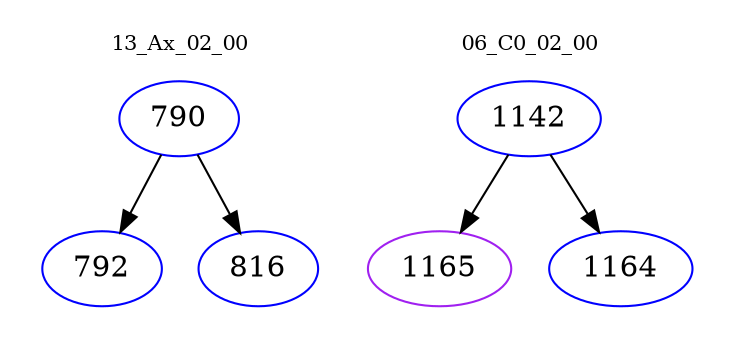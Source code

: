 digraph{
subgraph cluster_0 {
color = white
label = "13_Ax_02_00";
fontsize=10;
T0_790 [label="790", color="blue"]
T0_790 -> T0_792 [color="black"]
T0_792 [label="792", color="blue"]
T0_790 -> T0_816 [color="black"]
T0_816 [label="816", color="blue"]
}
subgraph cluster_1 {
color = white
label = "06_C0_02_00";
fontsize=10;
T1_1142 [label="1142", color="blue"]
T1_1142 -> T1_1165 [color="black"]
T1_1165 [label="1165", color="purple"]
T1_1142 -> T1_1164 [color="black"]
T1_1164 [label="1164", color="blue"]
}
}
